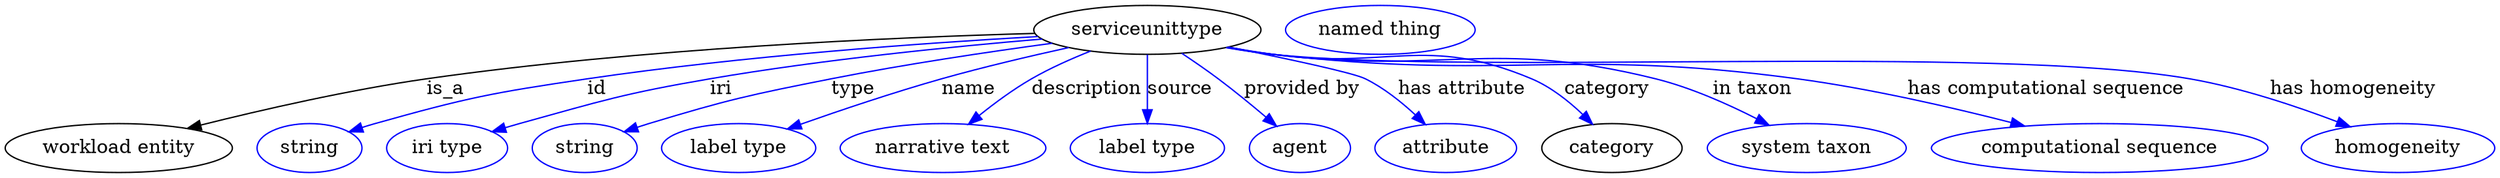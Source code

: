 digraph {
	graph [bb="0,0,1824,123"];
	node [label="\N"];
	serviceunittype	[height=0.5,
		label=serviceunittype,
		pos="838.19,105",
		width=2.3109];
	"workload entity"	[height=0.5,
		pos="83.193,18",
		width=2.3109];
	serviceunittype -> "workload entity"	[label=is_a,
		lp="323.19,61.5",
		pos="e,133.5,32.433 755.78,102.41 651.38,99.516 466.14,91.421 309.19,69 252.42,60.89 188.72,46.284 143.45,34.945"];
	id	[color=blue,
		height=0.5,
		label=string,
		pos="223.19,18",
		width=1.0652];
	serviceunittype -> id	[color=blue,
		label=id,
		lp="434.19,61.5",
		pos="e,252.19,29.96 757.91,100.1 674.82,95.382 541.43,85.881 427.19,69 357.09,58.64 339.41,55.205 271.19,36 268.09,35.126 264.89,34.155 \
261.69,33.133",
		style=solid];
	iri	[color=blue,
		height=0.5,
		label="iri type",
		pos="324.19,18",
		width=1.2277];
	serviceunittype -> iri	[color=blue,
		label=iri,
		lp="525.19,61.5",
		pos="e,357.5,29.896 760.96,98.293 695.7,92.824 599.92,83.273 517.19,69 454.62,58.205 439.4,52.878 378.19,36 374.62,35.015 370.93,33.951 \
367.23,32.852",
		style=solid];
	type	[color=blue,
		height=0.5,
		label=string,
		pos="425.19,18",
		width=1.0652];
	serviceunittype -> type	[color=blue,
		label=type,
		lp="622.19,61.5",
		pos="e,454.12,30.003 768.36,95.166 722.16,88.904 660.33,79.727 606.19,69 546.03,57.079 530.89,53.789 472.19,36 469.43,35.162 466.59,34.255 \
463.74,33.311",
		style=solid];
	name	[color=blue,
		height=0.5,
		label="label type",
		pos="538.19,18",
		width=1.5707];
	serviceunittype -> name	[color=blue,
		label=name,
		lp="707.19,61.5",
		pos="e,574.02,32.101 780.5,91.991 752.22,85.758 717.75,77.646 687.19,69 652.05,59.054 612.91,45.838 583.58,35.491",
		style=solid];
	description	[color=blue,
		height=0.5,
		label="narrative text",
		pos="688.19,18",
		width=2.0943];
	serviceunittype -> description	[color=blue,
		label=description,
		lp="793.69,61.5",
		pos="e,706.87,35.515 796.51,89.39 782.37,83.774 766.74,76.814 753.19,69 739.8,61.273 726.06,51.1 714.69,41.949",
		style=solid];
	source	[color=blue,
		height=0.5,
		label="label type",
		pos="838.19,18",
		width=1.5707];
	serviceunittype -> source	[color=blue,
		label=source,
		lp="862.19,61.5",
		pos="e,838.19,36.175 838.19,86.799 838.19,75.163 838.19,59.548 838.19,46.237",
		style=solid];
	"provided by"	[color=blue,
		height=0.5,
		label=agent,
		pos="950.19,18",
		width=1.0291];
	serviceunittype -> "provided by"	[color=blue,
		label="provided by",
		lp="951.69,61.5",
		pos="e,932.98,34.142 863.42,87.773 872.04,82.028 881.66,75.399 890.19,69 902.03,60.117 914.69,49.717 925.31,40.71",
		style=solid];
	"has attribute"	[color=blue,
		height=0.5,
		label=attribute,
		pos="1057.2,18",
		width=1.4443];
	serviceunittype -> "has attribute"	[color=blue,
		label="has attribute",
		lp="1069.2,61.5",
		pos="e,1042.2,35.363 898,92.369 939.54,84.044 989.02,73.537 998.19,69 1011.6,62.361 1024.5,52.013 1034.9,42.449",
		style=solid];
	category	[height=0.5,
		pos="1178.2,18",
		width=1.4263];
	serviceunittype -> category	[color=blue,
		label=category,
		lp="1175.7,61.5",
		pos="e,1164.3,35.511 897.46,92.254 908.32,90.328 919.58,88.481 930.19,87 1014.2,75.282 1042.2,102.26 1120.2,69 1134,63.101 1147,52.648 \
1157.1,42.819",
		style=solid];
	"in taxon"	[color=blue,
		height=0.5,
		label="system taxon",
		pos="1320.2,18",
		width=2.022];
	serviceunittype -> "in taxon"	[color=blue,
		label="in taxon",
		lp="1281.2,61.5",
		pos="e,1293,34.885 896.93,92.073 907.94,90.141 919.39,88.339 930.19,87 1054.4,71.603 1089.8,99.6 1211.2,69 1236.6,62.599 1263.3,50.423 \
1284,39.69",
		style=solid];
	"has computational sequence"	[color=blue,
		height=0.5,
		label="computational sequence",
		pos="1534.2,18",
		width=3.4303];
	serviceunittype -> "has computational sequence"	[color=blue,
		label="has computational sequence",
		lp="1495.7,61.5",
		pos="e,1479.5,34.255 896.42,92.008 907.59,90.057 919.22,88.265 930.19,87 1099.9,67.432 1144.9,92.022 1314.2,69 1367.1,61.802 1426.1,48.084 \
1469.6,36.834",
		style=solid];
	"has homogeneity"	[color=blue,
		height=0.5,
		label=homogeneity,
		pos="1753.2,18",
		width=1.9679];
	serviceunittype -> "has homogeneity"	[color=blue,
		label="has homogeneity",
		lp="1721.2,61.5",
		pos="e,1718.3,33.704 895.9,91.915 907.23,89.947 919.05,88.172 930.19,87 1078.5,71.401 1454.2,94.575 1601.2,69 1638.3,62.538 1678.8,48.883 \
1708.6,37.474",
		style=solid];
	"named thing_category"	[color=blue,
		height=0.5,
		label="named thing",
		pos="1009.2,105",
		width=1.9318];
}
